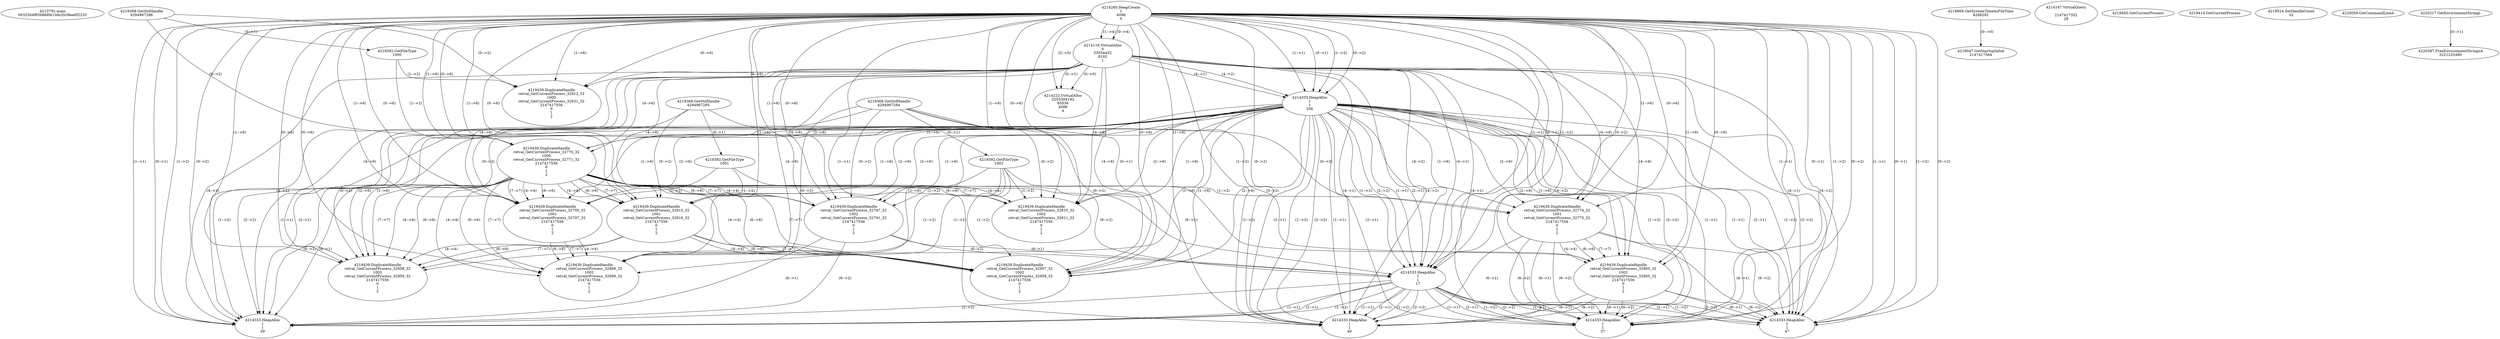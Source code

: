 // Global SCDG with merge call
digraph {
	0 [label="4213792.main
0032564f65b668fe10dc2b38ee0f2233"]
	1 [label="4214265.HeapCreate
1
4096
0"]
	2 [label="4218869.GetSystemTimeAsFileTime
4288292"]
	3 [label="4214116.VirtualAlloc
0
33554432
8192
1"]
	1 -> 3 [label="(1-->4)"]
	1 -> 3 [label="(0-->4)"]
	4 [label="4214147.VirtualQuery

2147417352
28"]
	5 [label="4214222.VirtualAlloc
3255304192
65536
4096
4"]
	3 -> 5 [label="(0-->1)"]
	1 -> 5 [label="(2-->3)"]
	3 -> 5 [label="(0-->0)"]
	6 [label="4219047.GetStartupInfoA
2147417564"]
	2 -> 6 [label="(0-->0)"]
	7 [label="4219368.GetStdHandle
4294967286"]
	8 [label="4219392.GetFileType
1000"]
	7 -> 8 [label="(0-->1)"]
	9 [label="4219405.GetCurrentProcess
"]
	10 [label="4219414.GetCurrentProcess
"]
	11 [label="4219439.DuplicateHandle
retval_GetCurrentProcess_32912_32
1000
retval_GetCurrentProcess_32931_32
2147417556
0
1
2"]
	7 -> 11 [label="(0-->2)"]
	8 -> 11 [label="(1-->2)"]
	1 -> 11 [label="(1-->6)"]
	1 -> 11 [label="(0-->6)"]
	3 -> 11 [label="(4-->6)"]
	12 [label="4219368.GetStdHandle
4294967285"]
	13 [label="4219392.GetFileType
1001"]
	12 -> 13 [label="(0-->1)"]
	14 [label="4214333.HeapAlloc
1
1
256"]
	1 -> 14 [label="(1-->1)"]
	1 -> 14 [label="(0-->1)"]
	3 -> 14 [label="(4-->1)"]
	1 -> 14 [label="(1-->2)"]
	1 -> 14 [label="(0-->2)"]
	3 -> 14 [label="(4-->2)"]
	15 [label="4219439.DuplicateHandle
retval_GetCurrentProcess_32770_32
1000
retval_GetCurrentProcess_32771_32
2147417556
0
1
2"]
	7 -> 15 [label="(0-->2)"]
	8 -> 15 [label="(1-->2)"]
	1 -> 15 [label="(1-->6)"]
	1 -> 15 [label="(0-->6)"]
	3 -> 15 [label="(4-->6)"]
	14 -> 15 [label="(1-->6)"]
	14 -> 15 [label="(2-->6)"]
	16 [label="4219368.GetStdHandle
4294967284"]
	17 [label="4219392.GetFileType
1002"]
	16 -> 17 [label="(0-->1)"]
	18 [label="4219439.DuplicateHandle
retval_GetCurrentProcess_32787_32
1002
retval_GetCurrentProcess_32791_32
2147417556
0
1
2"]
	16 -> 18 [label="(0-->2)"]
	17 -> 18 [label="(1-->2)"]
	15 -> 18 [label="(4-->4)"]
	1 -> 18 [label="(1-->6)"]
	1 -> 18 [label="(0-->6)"]
	3 -> 18 [label="(4-->6)"]
	14 -> 18 [label="(1-->6)"]
	14 -> 18 [label="(2-->6)"]
	15 -> 18 [label="(6-->6)"]
	15 -> 18 [label="(7-->7)"]
	19 [label="4219524.SetHandleCount
32"]
	20 [label="4220059.GetCommandLineA
"]
	21 [label="4214333.HeapAlloc
1
1
17"]
	1 -> 21 [label="(1-->1)"]
	1 -> 21 [label="(0-->1)"]
	3 -> 21 [label="(4-->1)"]
	14 -> 21 [label="(1-->1)"]
	14 -> 21 [label="(2-->1)"]
	15 -> 21 [label="(6-->1)"]
	18 -> 21 [label="(6-->1)"]
	1 -> 21 [label="(1-->2)"]
	1 -> 21 [label="(0-->2)"]
	3 -> 21 [label="(4-->2)"]
	14 -> 21 [label="(1-->2)"]
	14 -> 21 [label="(2-->2)"]
	15 -> 21 [label="(6-->2)"]
	18 -> 21 [label="(6-->2)"]
	22 [label="4220217.GetEnvironmentStrings
"]
	23 [label="4214333.HeapAlloc
1
1
39"]
	1 -> 23 [label="(1-->1)"]
	1 -> 23 [label="(0-->1)"]
	3 -> 23 [label="(4-->1)"]
	14 -> 23 [label="(1-->1)"]
	14 -> 23 [label="(2-->1)"]
	15 -> 23 [label="(6-->1)"]
	18 -> 23 [label="(6-->1)"]
	21 -> 23 [label="(1-->1)"]
	21 -> 23 [label="(2-->1)"]
	1 -> 23 [label="(1-->2)"]
	1 -> 23 [label="(0-->2)"]
	3 -> 23 [label="(4-->2)"]
	14 -> 23 [label="(1-->2)"]
	14 -> 23 [label="(2-->2)"]
	15 -> 23 [label="(6-->2)"]
	18 -> 23 [label="(6-->2)"]
	21 -> 23 [label="(1-->2)"]
	21 -> 23 [label="(2-->2)"]
	24 [label="4219439.DuplicateHandle
retval_GetCurrentProcess_32774_32
1001
retval_GetCurrentProcess_32775_32
2147417556
0
1
2"]
	12 -> 24 [label="(0-->2)"]
	13 -> 24 [label="(1-->2)"]
	1 -> 24 [label="(1-->6)"]
	1 -> 24 [label="(0-->6)"]
	3 -> 24 [label="(4-->6)"]
	14 -> 24 [label="(1-->6)"]
	14 -> 24 [label="(2-->6)"]
	25 [label="4219439.DuplicateHandle
retval_GetCurrentProcess_32800_32
1002
retval_GetCurrentProcess_32805_32
2147417556
0
1
2"]
	16 -> 25 [label="(0-->2)"]
	17 -> 25 [label="(1-->2)"]
	24 -> 25 [label="(4-->4)"]
	1 -> 25 [label="(1-->6)"]
	1 -> 25 [label="(0-->6)"]
	3 -> 25 [label="(4-->6)"]
	14 -> 25 [label="(1-->6)"]
	14 -> 25 [label="(2-->6)"]
	24 -> 25 [label="(6-->6)"]
	24 -> 25 [label="(7-->7)"]
	26 [label="4214333.HeapAlloc
1
1
40"]
	1 -> 26 [label="(1-->1)"]
	1 -> 26 [label="(0-->1)"]
	3 -> 26 [label="(4-->1)"]
	14 -> 26 [label="(1-->1)"]
	14 -> 26 [label="(2-->1)"]
	21 -> 26 [label="(1-->1)"]
	21 -> 26 [label="(2-->1)"]
	24 -> 26 [label="(6-->1)"]
	25 -> 26 [label="(6-->1)"]
	1 -> 26 [label="(1-->2)"]
	1 -> 26 [label="(0-->2)"]
	3 -> 26 [label="(4-->2)"]
	14 -> 26 [label="(1-->2)"]
	14 -> 26 [label="(2-->2)"]
	21 -> 26 [label="(1-->2)"]
	21 -> 26 [label="(2-->2)"]
	24 -> 26 [label="(6-->2)"]
	25 -> 26 [label="(6-->2)"]
	27 [label="4214333.HeapAlloc
1
1
37"]
	1 -> 27 [label="(1-->1)"]
	1 -> 27 [label="(0-->1)"]
	3 -> 27 [label="(4-->1)"]
	14 -> 27 [label="(1-->1)"]
	14 -> 27 [label="(2-->1)"]
	21 -> 27 [label="(1-->1)"]
	21 -> 27 [label="(2-->1)"]
	24 -> 27 [label="(6-->1)"]
	25 -> 27 [label="(6-->1)"]
	1 -> 27 [label="(1-->2)"]
	1 -> 27 [label="(0-->2)"]
	3 -> 27 [label="(4-->2)"]
	14 -> 27 [label="(1-->2)"]
	14 -> 27 [label="(2-->2)"]
	21 -> 27 [label="(1-->2)"]
	21 -> 27 [label="(2-->2)"]
	24 -> 27 [label="(6-->2)"]
	25 -> 27 [label="(6-->2)"]
	28 [label="4220387.FreeEnvironmentStringsA
3221225480"]
	22 -> 28 [label="(0-->1)"]
	29 [label="4219439.DuplicateHandle
retval_GetCurrentProcess_32810_32
1002
retval_GetCurrentProcess_32811_32
2147417556
0
1
2"]
	16 -> 29 [label="(0-->2)"]
	17 -> 29 [label="(1-->2)"]
	15 -> 29 [label="(4-->4)"]
	1 -> 29 [label="(1-->6)"]
	1 -> 29 [label="(0-->6)"]
	3 -> 29 [label="(4-->6)"]
	14 -> 29 [label="(1-->6)"]
	14 -> 29 [label="(2-->6)"]
	15 -> 29 [label="(6-->6)"]
	15 -> 29 [label="(7-->7)"]
	30 [label="4214333.HeapAlloc
1
1
47"]
	1 -> 30 [label="(1-->1)"]
	1 -> 30 [label="(0-->1)"]
	3 -> 30 [label="(4-->1)"]
	14 -> 30 [label="(1-->1)"]
	14 -> 30 [label="(2-->1)"]
	21 -> 30 [label="(1-->1)"]
	21 -> 30 [label="(2-->1)"]
	24 -> 30 [label="(6-->1)"]
	25 -> 30 [label="(6-->1)"]
	1 -> 30 [label="(1-->2)"]
	1 -> 30 [label="(0-->2)"]
	3 -> 30 [label="(4-->2)"]
	14 -> 30 [label="(1-->2)"]
	14 -> 30 [label="(2-->2)"]
	21 -> 30 [label="(1-->2)"]
	21 -> 30 [label="(2-->2)"]
	24 -> 30 [label="(6-->2)"]
	25 -> 30 [label="(6-->2)"]
	31 [label="4219439.DuplicateHandle
retval_GetCurrentProcess_32815_32
1001
retval_GetCurrentProcess_32816_32
2147417556
0
1
2"]
	12 -> 31 [label="(0-->2)"]
	13 -> 31 [label="(1-->2)"]
	15 -> 31 [label="(4-->4)"]
	1 -> 31 [label="(1-->6)"]
	1 -> 31 [label="(0-->6)"]
	3 -> 31 [label="(4-->6)"]
	14 -> 31 [label="(1-->6)"]
	14 -> 31 [label="(2-->6)"]
	15 -> 31 [label="(6-->6)"]
	15 -> 31 [label="(7-->7)"]
	32 [label="4219439.DuplicateHandle
retval_GetCurrentProcess_32858_32
1002
retval_GetCurrentProcess_32859_32
2147417556
0
1
2"]
	16 -> 32 [label="(0-->2)"]
	17 -> 32 [label="(1-->2)"]
	15 -> 32 [label="(4-->4)"]
	31 -> 32 [label="(4-->4)"]
	1 -> 32 [label="(1-->6)"]
	1 -> 32 [label="(0-->6)"]
	3 -> 32 [label="(4-->6)"]
	14 -> 32 [label="(1-->6)"]
	14 -> 32 [label="(2-->6)"]
	15 -> 32 [label="(6-->6)"]
	31 -> 32 [label="(6-->6)"]
	15 -> 32 [label="(7-->7)"]
	31 -> 32 [label="(7-->7)"]
	33 [label="4219439.DuplicateHandle
retval_GetCurrentProcess_32795_32
1001
retval_GetCurrentProcess_32797_32
2147417556
0
1
2"]
	12 -> 33 [label="(0-->2)"]
	13 -> 33 [label="(1-->2)"]
	15 -> 33 [label="(4-->4)"]
	1 -> 33 [label="(1-->6)"]
	1 -> 33 [label="(0-->6)"]
	3 -> 33 [label="(4-->6)"]
	14 -> 33 [label="(1-->6)"]
	14 -> 33 [label="(2-->6)"]
	15 -> 33 [label="(6-->6)"]
	15 -> 33 [label="(7-->7)"]
	34 [label="4219439.DuplicateHandle
retval_GetCurrentProcess_32866_32
1002
retval_GetCurrentProcess_32906_32
2147417556
0
1
2"]
	16 -> 34 [label="(0-->2)"]
	17 -> 34 [label="(1-->2)"]
	15 -> 34 [label="(4-->4)"]
	33 -> 34 [label="(4-->4)"]
	1 -> 34 [label="(1-->6)"]
	1 -> 34 [label="(0-->6)"]
	3 -> 34 [label="(4-->6)"]
	14 -> 34 [label="(1-->6)"]
	14 -> 34 [label="(2-->6)"]
	15 -> 34 [label="(6-->6)"]
	33 -> 34 [label="(6-->6)"]
	15 -> 34 [label="(7-->7)"]
	33 -> 34 [label="(7-->7)"]
	35 [label="4219439.DuplicateHandle
retval_GetCurrentProcess_32957_32
1002
retval_GetCurrentProcess_32959_32
2147417556
0
1
2"]
	16 -> 35 [label="(0-->2)"]
	17 -> 35 [label="(1-->2)"]
	15 -> 35 [label="(4-->4)"]
	31 -> 35 [label="(4-->4)"]
	1 -> 35 [label="(1-->6)"]
	1 -> 35 [label="(0-->6)"]
	3 -> 35 [label="(4-->6)"]
	14 -> 35 [label="(1-->6)"]
	14 -> 35 [label="(2-->6)"]
	15 -> 35 [label="(6-->6)"]
	31 -> 35 [label="(6-->6)"]
	15 -> 35 [label="(7-->7)"]
	31 -> 35 [label="(7-->7)"]
}
